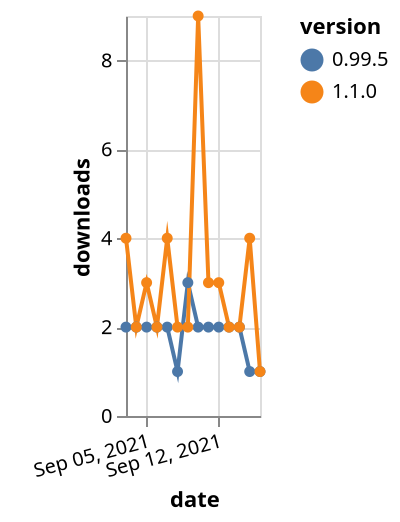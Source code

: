{"$schema": "https://vega.github.io/schema/vega-lite/v5.json", "description": "A simple bar chart with embedded data.", "data": {"values": [{"date": "2021-09-03", "total": 2296, "delta": 2, "version": "0.99.5"}, {"date": "2021-09-04", "total": 2298, "delta": 2, "version": "0.99.5"}, {"date": "2021-09-05", "total": 2300, "delta": 2, "version": "0.99.5"}, {"date": "2021-09-06", "total": 2302, "delta": 2, "version": "0.99.5"}, {"date": "2021-09-07", "total": 2304, "delta": 2, "version": "0.99.5"}, {"date": "2021-09-08", "total": 2305, "delta": 1, "version": "0.99.5"}, {"date": "2021-09-09", "total": 2308, "delta": 3, "version": "0.99.5"}, {"date": "2021-09-10", "total": 2310, "delta": 2, "version": "0.99.5"}, {"date": "2021-09-11", "total": 2312, "delta": 2, "version": "0.99.5"}, {"date": "2021-09-12", "total": 2314, "delta": 2, "version": "0.99.5"}, {"date": "2021-09-13", "total": 2316, "delta": 2, "version": "0.99.5"}, {"date": "2021-09-14", "total": 2318, "delta": 2, "version": "0.99.5"}, {"date": "2021-09-15", "total": 2319, "delta": 1, "version": "0.99.5"}, {"date": "2021-09-16", "total": 2320, "delta": 1, "version": "0.99.5"}, {"date": "2021-09-03", "total": 2961, "delta": 4, "version": "1.1.0"}, {"date": "2021-09-04", "total": 2963, "delta": 2, "version": "1.1.0"}, {"date": "2021-09-05", "total": 2966, "delta": 3, "version": "1.1.0"}, {"date": "2021-09-06", "total": 2968, "delta": 2, "version": "1.1.0"}, {"date": "2021-09-07", "total": 2972, "delta": 4, "version": "1.1.0"}, {"date": "2021-09-08", "total": 2974, "delta": 2, "version": "1.1.0"}, {"date": "2021-09-09", "total": 2976, "delta": 2, "version": "1.1.0"}, {"date": "2021-09-10", "total": 2985, "delta": 9, "version": "1.1.0"}, {"date": "2021-09-11", "total": 2988, "delta": 3, "version": "1.1.0"}, {"date": "2021-09-12", "total": 2991, "delta": 3, "version": "1.1.0"}, {"date": "2021-09-13", "total": 2993, "delta": 2, "version": "1.1.0"}, {"date": "2021-09-14", "total": 2995, "delta": 2, "version": "1.1.0"}, {"date": "2021-09-15", "total": 2999, "delta": 4, "version": "1.1.0"}, {"date": "2021-09-16", "total": 3000, "delta": 1, "version": "1.1.0"}]}, "width": "container", "mark": {"type": "line", "point": {"filled": true}}, "encoding": {"x": {"field": "date", "type": "temporal", "timeUnit": "yearmonthdate", "title": "date", "axis": {"labelAngle": -15}}, "y": {"field": "delta", "type": "quantitative", "title": "downloads"}, "color": {"field": "version", "type": "nominal"}, "tooltip": {"field": "delta"}}}